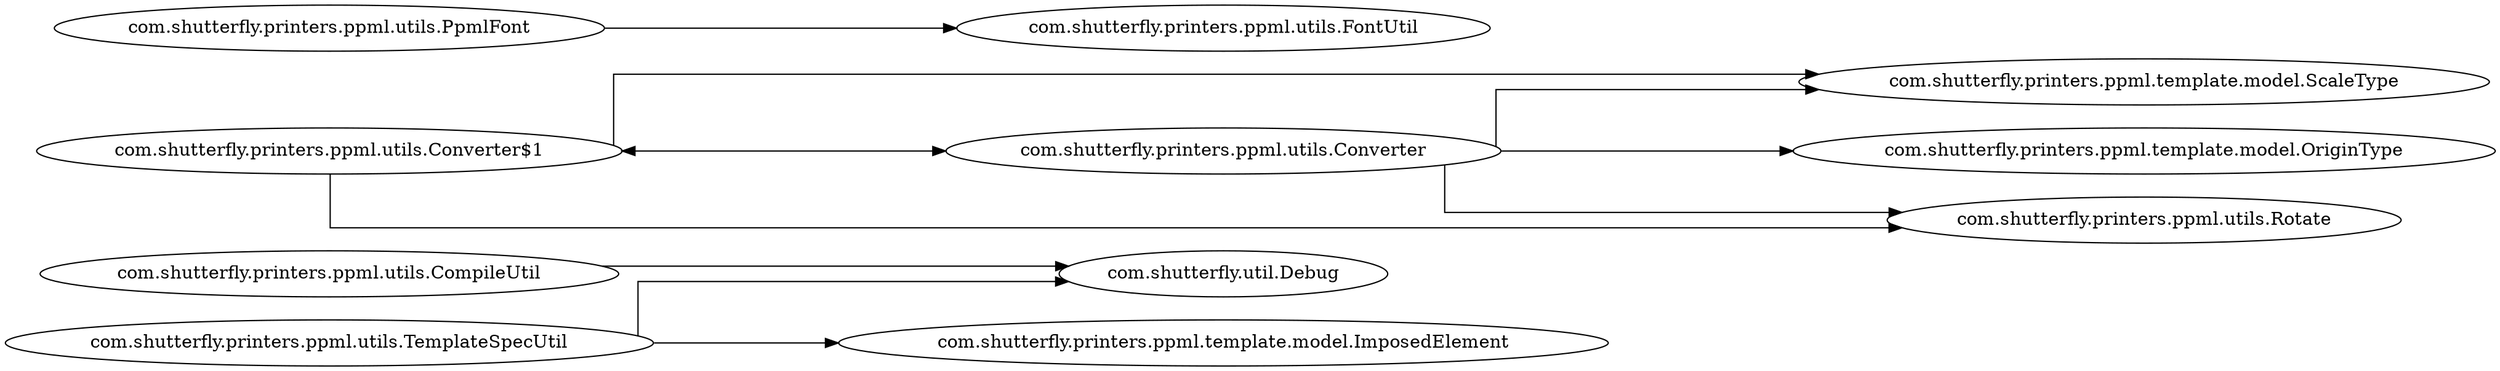 digraph dependencyGraph {
 concentrate=true;
 rankdir="LR"; 
ranksep="2.0";
"com.shutterfly.printers.ppml.utils.CompileUtil"; 
"com.shutterfly.printers.ppml.utils.CompileUtil"->"com.shutterfly.util.Debug";
"com.shutterfly.printers.ppml.utils.Converter$1"; 
"com.shutterfly.printers.ppml.utils.Converter$1"->"com.shutterfly.printers.ppml.utils.Converter";
"com.shutterfly.printers.ppml.utils.Converter$1"->"com.shutterfly.printers.ppml.template.model.ScaleType";
"com.shutterfly.printers.ppml.utils.Converter$1"->"com.shutterfly.printers.ppml.utils.Rotate";
"com.shutterfly.printers.ppml.utils.Converter"; 
"com.shutterfly.printers.ppml.utils.Converter"->"com.shutterfly.printers.ppml.utils.Rotate";
"com.shutterfly.printers.ppml.utils.Converter"->"com.shutterfly.printers.ppml.template.model.OriginType";
"com.shutterfly.printers.ppml.utils.Converter"->"com.shutterfly.printers.ppml.template.model.ScaleType";
"com.shutterfly.printers.ppml.utils.Converter"->"com.shutterfly.printers.ppml.utils.Converter$1";
"com.shutterfly.printers.ppml.utils.FontUtil"; 
"com.shutterfly.printers.ppml.utils.PpmlFont"; 
"com.shutterfly.printers.ppml.utils.PpmlFont"->"com.shutterfly.printers.ppml.utils.FontUtil";
"com.shutterfly.printers.ppml.utils.Rotate"; 
"com.shutterfly.printers.ppml.utils.TemplateSpecUtil"; 
"com.shutterfly.printers.ppml.utils.TemplateSpecUtil"->"com.shutterfly.printers.ppml.template.model.ImposedElement";
"com.shutterfly.printers.ppml.utils.TemplateSpecUtil"->"com.shutterfly.util.Debug";
splines="ortho";
}